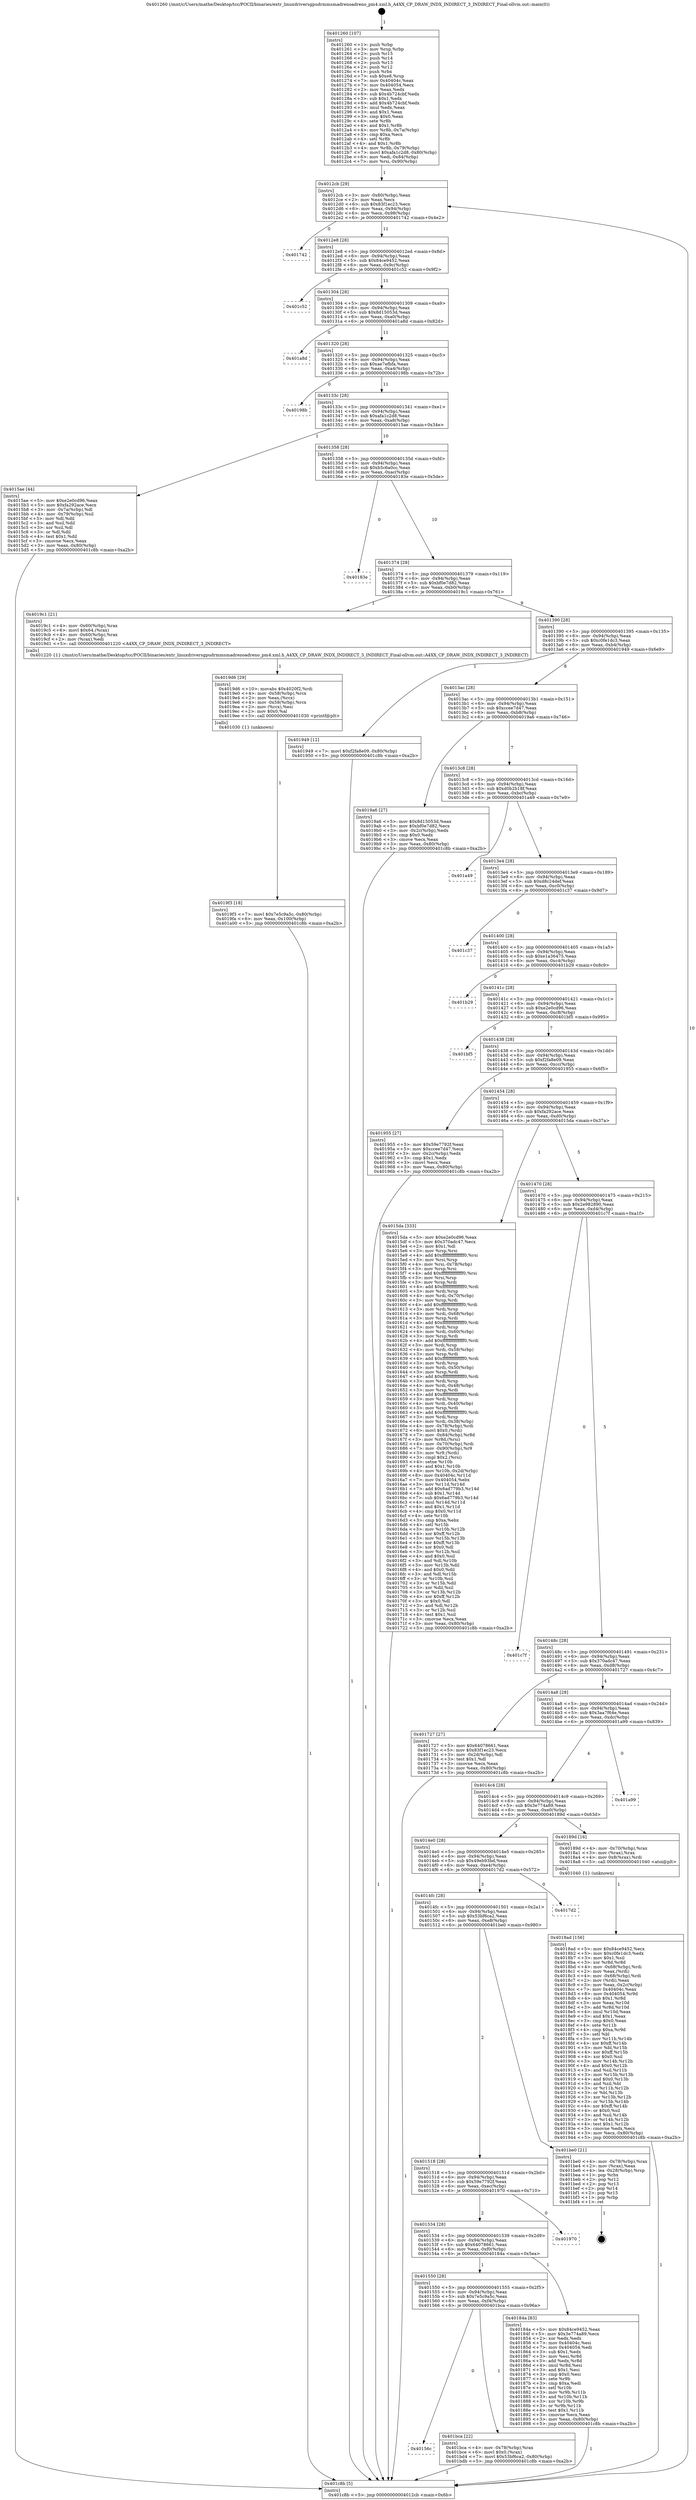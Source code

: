 digraph "0x401260" {
  label = "0x401260 (/mnt/c/Users/mathe/Desktop/tcc/POCII/binaries/extr_linuxdriversgpudrmmsmadrenoadreno_pm4.xml.h_A4XX_CP_DRAW_INDX_INDIRECT_3_INDIRECT_Final-ollvm.out::main(0))"
  labelloc = "t"
  node[shape=record]

  Entry [label="",width=0.3,height=0.3,shape=circle,fillcolor=black,style=filled]
  "0x4012cb" [label="{
     0x4012cb [29]\l
     | [instrs]\l
     &nbsp;&nbsp;0x4012cb \<+3\>: mov -0x80(%rbp),%eax\l
     &nbsp;&nbsp;0x4012ce \<+2\>: mov %eax,%ecx\l
     &nbsp;&nbsp;0x4012d0 \<+6\>: sub $0x83f1ec23,%ecx\l
     &nbsp;&nbsp;0x4012d6 \<+6\>: mov %eax,-0x94(%rbp)\l
     &nbsp;&nbsp;0x4012dc \<+6\>: mov %ecx,-0x98(%rbp)\l
     &nbsp;&nbsp;0x4012e2 \<+6\>: je 0000000000401742 \<main+0x4e2\>\l
  }"]
  "0x401742" [label="{
     0x401742\l
  }", style=dashed]
  "0x4012e8" [label="{
     0x4012e8 [28]\l
     | [instrs]\l
     &nbsp;&nbsp;0x4012e8 \<+5\>: jmp 00000000004012ed \<main+0x8d\>\l
     &nbsp;&nbsp;0x4012ed \<+6\>: mov -0x94(%rbp),%eax\l
     &nbsp;&nbsp;0x4012f3 \<+5\>: sub $0x84ce9452,%eax\l
     &nbsp;&nbsp;0x4012f8 \<+6\>: mov %eax,-0x9c(%rbp)\l
     &nbsp;&nbsp;0x4012fe \<+6\>: je 0000000000401c52 \<main+0x9f2\>\l
  }"]
  Exit [label="",width=0.3,height=0.3,shape=circle,fillcolor=black,style=filled,peripheries=2]
  "0x401c52" [label="{
     0x401c52\l
  }", style=dashed]
  "0x401304" [label="{
     0x401304 [28]\l
     | [instrs]\l
     &nbsp;&nbsp;0x401304 \<+5\>: jmp 0000000000401309 \<main+0xa9\>\l
     &nbsp;&nbsp;0x401309 \<+6\>: mov -0x94(%rbp),%eax\l
     &nbsp;&nbsp;0x40130f \<+5\>: sub $0x8d15053d,%eax\l
     &nbsp;&nbsp;0x401314 \<+6\>: mov %eax,-0xa0(%rbp)\l
     &nbsp;&nbsp;0x40131a \<+6\>: je 0000000000401a8d \<main+0x82d\>\l
  }"]
  "0x40156c" [label="{
     0x40156c\l
  }", style=dashed]
  "0x401a8d" [label="{
     0x401a8d\l
  }", style=dashed]
  "0x401320" [label="{
     0x401320 [28]\l
     | [instrs]\l
     &nbsp;&nbsp;0x401320 \<+5\>: jmp 0000000000401325 \<main+0xc5\>\l
     &nbsp;&nbsp;0x401325 \<+6\>: mov -0x94(%rbp),%eax\l
     &nbsp;&nbsp;0x40132b \<+5\>: sub $0xae7efbfa,%eax\l
     &nbsp;&nbsp;0x401330 \<+6\>: mov %eax,-0xa4(%rbp)\l
     &nbsp;&nbsp;0x401336 \<+6\>: je 000000000040198b \<main+0x72b\>\l
  }"]
  "0x401bca" [label="{
     0x401bca [22]\l
     | [instrs]\l
     &nbsp;&nbsp;0x401bca \<+4\>: mov -0x78(%rbp),%rax\l
     &nbsp;&nbsp;0x401bce \<+6\>: movl $0x0,(%rax)\l
     &nbsp;&nbsp;0x401bd4 \<+7\>: movl $0x53bf6ca2,-0x80(%rbp)\l
     &nbsp;&nbsp;0x401bdb \<+5\>: jmp 0000000000401c8b \<main+0xa2b\>\l
  }"]
  "0x40198b" [label="{
     0x40198b\l
  }", style=dashed]
  "0x40133c" [label="{
     0x40133c [28]\l
     | [instrs]\l
     &nbsp;&nbsp;0x40133c \<+5\>: jmp 0000000000401341 \<main+0xe1\>\l
     &nbsp;&nbsp;0x401341 \<+6\>: mov -0x94(%rbp),%eax\l
     &nbsp;&nbsp;0x401347 \<+5\>: sub $0xafa1c2d8,%eax\l
     &nbsp;&nbsp;0x40134c \<+6\>: mov %eax,-0xa8(%rbp)\l
     &nbsp;&nbsp;0x401352 \<+6\>: je 00000000004015ae \<main+0x34e\>\l
  }"]
  "0x4019f3" [label="{
     0x4019f3 [18]\l
     | [instrs]\l
     &nbsp;&nbsp;0x4019f3 \<+7\>: movl $0x7e5c9a5c,-0x80(%rbp)\l
     &nbsp;&nbsp;0x4019fa \<+6\>: mov %eax,-0x100(%rbp)\l
     &nbsp;&nbsp;0x401a00 \<+5\>: jmp 0000000000401c8b \<main+0xa2b\>\l
  }"]
  "0x4015ae" [label="{
     0x4015ae [44]\l
     | [instrs]\l
     &nbsp;&nbsp;0x4015ae \<+5\>: mov $0xe2e0cd96,%eax\l
     &nbsp;&nbsp;0x4015b3 \<+5\>: mov $0xfa292ace,%ecx\l
     &nbsp;&nbsp;0x4015b8 \<+3\>: mov -0x7a(%rbp),%dl\l
     &nbsp;&nbsp;0x4015bb \<+4\>: mov -0x79(%rbp),%sil\l
     &nbsp;&nbsp;0x4015bf \<+3\>: mov %dl,%dil\l
     &nbsp;&nbsp;0x4015c2 \<+3\>: and %sil,%dil\l
     &nbsp;&nbsp;0x4015c5 \<+3\>: xor %sil,%dl\l
     &nbsp;&nbsp;0x4015c8 \<+3\>: or %dl,%dil\l
     &nbsp;&nbsp;0x4015cb \<+4\>: test $0x1,%dil\l
     &nbsp;&nbsp;0x4015cf \<+3\>: cmovne %ecx,%eax\l
     &nbsp;&nbsp;0x4015d2 \<+3\>: mov %eax,-0x80(%rbp)\l
     &nbsp;&nbsp;0x4015d5 \<+5\>: jmp 0000000000401c8b \<main+0xa2b\>\l
  }"]
  "0x401358" [label="{
     0x401358 [28]\l
     | [instrs]\l
     &nbsp;&nbsp;0x401358 \<+5\>: jmp 000000000040135d \<main+0xfd\>\l
     &nbsp;&nbsp;0x40135d \<+6\>: mov -0x94(%rbp),%eax\l
     &nbsp;&nbsp;0x401363 \<+5\>: sub $0xb5c6a0cc,%eax\l
     &nbsp;&nbsp;0x401368 \<+6\>: mov %eax,-0xac(%rbp)\l
     &nbsp;&nbsp;0x40136e \<+6\>: je 000000000040183e \<main+0x5de\>\l
  }"]
  "0x401c8b" [label="{
     0x401c8b [5]\l
     | [instrs]\l
     &nbsp;&nbsp;0x401c8b \<+5\>: jmp 00000000004012cb \<main+0x6b\>\l
  }"]
  "0x401260" [label="{
     0x401260 [107]\l
     | [instrs]\l
     &nbsp;&nbsp;0x401260 \<+1\>: push %rbp\l
     &nbsp;&nbsp;0x401261 \<+3\>: mov %rsp,%rbp\l
     &nbsp;&nbsp;0x401264 \<+2\>: push %r15\l
     &nbsp;&nbsp;0x401266 \<+2\>: push %r14\l
     &nbsp;&nbsp;0x401268 \<+2\>: push %r13\l
     &nbsp;&nbsp;0x40126a \<+2\>: push %r12\l
     &nbsp;&nbsp;0x40126c \<+1\>: push %rbx\l
     &nbsp;&nbsp;0x40126d \<+7\>: sub $0xe8,%rsp\l
     &nbsp;&nbsp;0x401274 \<+7\>: mov 0x40404c,%eax\l
     &nbsp;&nbsp;0x40127b \<+7\>: mov 0x404054,%ecx\l
     &nbsp;&nbsp;0x401282 \<+2\>: mov %eax,%edx\l
     &nbsp;&nbsp;0x401284 \<+6\>: sub $0x4b724cbf,%edx\l
     &nbsp;&nbsp;0x40128a \<+3\>: sub $0x1,%edx\l
     &nbsp;&nbsp;0x40128d \<+6\>: add $0x4b724cbf,%edx\l
     &nbsp;&nbsp;0x401293 \<+3\>: imul %edx,%eax\l
     &nbsp;&nbsp;0x401296 \<+3\>: and $0x1,%eax\l
     &nbsp;&nbsp;0x401299 \<+3\>: cmp $0x0,%eax\l
     &nbsp;&nbsp;0x40129c \<+4\>: sete %r8b\l
     &nbsp;&nbsp;0x4012a0 \<+4\>: and $0x1,%r8b\l
     &nbsp;&nbsp;0x4012a4 \<+4\>: mov %r8b,-0x7a(%rbp)\l
     &nbsp;&nbsp;0x4012a8 \<+3\>: cmp $0xa,%ecx\l
     &nbsp;&nbsp;0x4012ab \<+4\>: setl %r8b\l
     &nbsp;&nbsp;0x4012af \<+4\>: and $0x1,%r8b\l
     &nbsp;&nbsp;0x4012b3 \<+4\>: mov %r8b,-0x79(%rbp)\l
     &nbsp;&nbsp;0x4012b7 \<+7\>: movl $0xafa1c2d8,-0x80(%rbp)\l
     &nbsp;&nbsp;0x4012be \<+6\>: mov %edi,-0x84(%rbp)\l
     &nbsp;&nbsp;0x4012c4 \<+7\>: mov %rsi,-0x90(%rbp)\l
  }"]
  "0x4019d6" [label="{
     0x4019d6 [29]\l
     | [instrs]\l
     &nbsp;&nbsp;0x4019d6 \<+10\>: movabs $0x4020f2,%rdi\l
     &nbsp;&nbsp;0x4019e0 \<+4\>: mov -0x58(%rbp),%rcx\l
     &nbsp;&nbsp;0x4019e4 \<+2\>: mov %eax,(%rcx)\l
     &nbsp;&nbsp;0x4019e6 \<+4\>: mov -0x58(%rbp),%rcx\l
     &nbsp;&nbsp;0x4019ea \<+2\>: mov (%rcx),%esi\l
     &nbsp;&nbsp;0x4019ec \<+2\>: mov $0x0,%al\l
     &nbsp;&nbsp;0x4019ee \<+5\>: call 0000000000401030 \<printf@plt\>\l
     | [calls]\l
     &nbsp;&nbsp;0x401030 \{1\} (unknown)\l
  }"]
  "0x40183e" [label="{
     0x40183e\l
  }", style=dashed]
  "0x401374" [label="{
     0x401374 [28]\l
     | [instrs]\l
     &nbsp;&nbsp;0x401374 \<+5\>: jmp 0000000000401379 \<main+0x119\>\l
     &nbsp;&nbsp;0x401379 \<+6\>: mov -0x94(%rbp),%eax\l
     &nbsp;&nbsp;0x40137f \<+5\>: sub $0xbf0e7d82,%eax\l
     &nbsp;&nbsp;0x401384 \<+6\>: mov %eax,-0xb0(%rbp)\l
     &nbsp;&nbsp;0x40138a \<+6\>: je 00000000004019c1 \<main+0x761\>\l
  }"]
  "0x4018ad" [label="{
     0x4018ad [156]\l
     | [instrs]\l
     &nbsp;&nbsp;0x4018ad \<+5\>: mov $0x84ce9452,%ecx\l
     &nbsp;&nbsp;0x4018b2 \<+5\>: mov $0xc0fe1dc3,%edx\l
     &nbsp;&nbsp;0x4018b7 \<+3\>: mov $0x1,%sil\l
     &nbsp;&nbsp;0x4018ba \<+3\>: xor %r8d,%r8d\l
     &nbsp;&nbsp;0x4018bd \<+4\>: mov -0x68(%rbp),%rdi\l
     &nbsp;&nbsp;0x4018c1 \<+2\>: mov %eax,(%rdi)\l
     &nbsp;&nbsp;0x4018c3 \<+4\>: mov -0x68(%rbp),%rdi\l
     &nbsp;&nbsp;0x4018c7 \<+2\>: mov (%rdi),%eax\l
     &nbsp;&nbsp;0x4018c9 \<+3\>: mov %eax,-0x2c(%rbp)\l
     &nbsp;&nbsp;0x4018cc \<+7\>: mov 0x40404c,%eax\l
     &nbsp;&nbsp;0x4018d3 \<+8\>: mov 0x404054,%r9d\l
     &nbsp;&nbsp;0x4018db \<+4\>: sub $0x1,%r8d\l
     &nbsp;&nbsp;0x4018df \<+3\>: mov %eax,%r10d\l
     &nbsp;&nbsp;0x4018e2 \<+3\>: add %r8d,%r10d\l
     &nbsp;&nbsp;0x4018e5 \<+4\>: imul %r10d,%eax\l
     &nbsp;&nbsp;0x4018e9 \<+3\>: and $0x1,%eax\l
     &nbsp;&nbsp;0x4018ec \<+3\>: cmp $0x0,%eax\l
     &nbsp;&nbsp;0x4018ef \<+4\>: sete %r11b\l
     &nbsp;&nbsp;0x4018f3 \<+4\>: cmp $0xa,%r9d\l
     &nbsp;&nbsp;0x4018f7 \<+3\>: setl %bl\l
     &nbsp;&nbsp;0x4018fa \<+3\>: mov %r11b,%r14b\l
     &nbsp;&nbsp;0x4018fd \<+4\>: xor $0xff,%r14b\l
     &nbsp;&nbsp;0x401901 \<+3\>: mov %bl,%r15b\l
     &nbsp;&nbsp;0x401904 \<+4\>: xor $0xff,%r15b\l
     &nbsp;&nbsp;0x401908 \<+4\>: xor $0x0,%sil\l
     &nbsp;&nbsp;0x40190c \<+3\>: mov %r14b,%r12b\l
     &nbsp;&nbsp;0x40190f \<+4\>: and $0x0,%r12b\l
     &nbsp;&nbsp;0x401913 \<+3\>: and %sil,%r11b\l
     &nbsp;&nbsp;0x401916 \<+3\>: mov %r15b,%r13b\l
     &nbsp;&nbsp;0x401919 \<+4\>: and $0x0,%r13b\l
     &nbsp;&nbsp;0x40191d \<+3\>: and %sil,%bl\l
     &nbsp;&nbsp;0x401920 \<+3\>: or %r11b,%r12b\l
     &nbsp;&nbsp;0x401923 \<+3\>: or %bl,%r13b\l
     &nbsp;&nbsp;0x401926 \<+3\>: xor %r13b,%r12b\l
     &nbsp;&nbsp;0x401929 \<+3\>: or %r15b,%r14b\l
     &nbsp;&nbsp;0x40192c \<+4\>: xor $0xff,%r14b\l
     &nbsp;&nbsp;0x401930 \<+4\>: or $0x0,%sil\l
     &nbsp;&nbsp;0x401934 \<+3\>: and %sil,%r14b\l
     &nbsp;&nbsp;0x401937 \<+3\>: or %r14b,%r12b\l
     &nbsp;&nbsp;0x40193a \<+4\>: test $0x1,%r12b\l
     &nbsp;&nbsp;0x40193e \<+3\>: cmovne %edx,%ecx\l
     &nbsp;&nbsp;0x401941 \<+3\>: mov %ecx,-0x80(%rbp)\l
     &nbsp;&nbsp;0x401944 \<+5\>: jmp 0000000000401c8b \<main+0xa2b\>\l
  }"]
  "0x4019c1" [label="{
     0x4019c1 [21]\l
     | [instrs]\l
     &nbsp;&nbsp;0x4019c1 \<+4\>: mov -0x60(%rbp),%rax\l
     &nbsp;&nbsp;0x4019c5 \<+6\>: movl $0x64,(%rax)\l
     &nbsp;&nbsp;0x4019cb \<+4\>: mov -0x60(%rbp),%rax\l
     &nbsp;&nbsp;0x4019cf \<+2\>: mov (%rax),%edi\l
     &nbsp;&nbsp;0x4019d1 \<+5\>: call 0000000000401220 \<A4XX_CP_DRAW_INDX_INDIRECT_3_INDIRECT\>\l
     | [calls]\l
     &nbsp;&nbsp;0x401220 \{1\} (/mnt/c/Users/mathe/Desktop/tcc/POCII/binaries/extr_linuxdriversgpudrmmsmadrenoadreno_pm4.xml.h_A4XX_CP_DRAW_INDX_INDIRECT_3_INDIRECT_Final-ollvm.out::A4XX_CP_DRAW_INDX_INDIRECT_3_INDIRECT)\l
  }"]
  "0x401390" [label="{
     0x401390 [28]\l
     | [instrs]\l
     &nbsp;&nbsp;0x401390 \<+5\>: jmp 0000000000401395 \<main+0x135\>\l
     &nbsp;&nbsp;0x401395 \<+6\>: mov -0x94(%rbp),%eax\l
     &nbsp;&nbsp;0x40139b \<+5\>: sub $0xc0fe1dc3,%eax\l
     &nbsp;&nbsp;0x4013a0 \<+6\>: mov %eax,-0xb4(%rbp)\l
     &nbsp;&nbsp;0x4013a6 \<+6\>: je 0000000000401949 \<main+0x6e9\>\l
  }"]
  "0x401550" [label="{
     0x401550 [28]\l
     | [instrs]\l
     &nbsp;&nbsp;0x401550 \<+5\>: jmp 0000000000401555 \<main+0x2f5\>\l
     &nbsp;&nbsp;0x401555 \<+6\>: mov -0x94(%rbp),%eax\l
     &nbsp;&nbsp;0x40155b \<+5\>: sub $0x7e5c9a5c,%eax\l
     &nbsp;&nbsp;0x401560 \<+6\>: mov %eax,-0xf4(%rbp)\l
     &nbsp;&nbsp;0x401566 \<+6\>: je 0000000000401bca \<main+0x96a\>\l
  }"]
  "0x401949" [label="{
     0x401949 [12]\l
     | [instrs]\l
     &nbsp;&nbsp;0x401949 \<+7\>: movl $0xf2fa8e09,-0x80(%rbp)\l
     &nbsp;&nbsp;0x401950 \<+5\>: jmp 0000000000401c8b \<main+0xa2b\>\l
  }"]
  "0x4013ac" [label="{
     0x4013ac [28]\l
     | [instrs]\l
     &nbsp;&nbsp;0x4013ac \<+5\>: jmp 00000000004013b1 \<main+0x151\>\l
     &nbsp;&nbsp;0x4013b1 \<+6\>: mov -0x94(%rbp),%eax\l
     &nbsp;&nbsp;0x4013b7 \<+5\>: sub $0xccee7d47,%eax\l
     &nbsp;&nbsp;0x4013bc \<+6\>: mov %eax,-0xb8(%rbp)\l
     &nbsp;&nbsp;0x4013c2 \<+6\>: je 00000000004019a6 \<main+0x746\>\l
  }"]
  "0x40184a" [label="{
     0x40184a [83]\l
     | [instrs]\l
     &nbsp;&nbsp;0x40184a \<+5\>: mov $0x84ce9452,%eax\l
     &nbsp;&nbsp;0x40184f \<+5\>: mov $0x3e774a89,%ecx\l
     &nbsp;&nbsp;0x401854 \<+2\>: xor %edx,%edx\l
     &nbsp;&nbsp;0x401856 \<+7\>: mov 0x40404c,%esi\l
     &nbsp;&nbsp;0x40185d \<+7\>: mov 0x404054,%edi\l
     &nbsp;&nbsp;0x401864 \<+3\>: sub $0x1,%edx\l
     &nbsp;&nbsp;0x401867 \<+3\>: mov %esi,%r8d\l
     &nbsp;&nbsp;0x40186a \<+3\>: add %edx,%r8d\l
     &nbsp;&nbsp;0x40186d \<+4\>: imul %r8d,%esi\l
     &nbsp;&nbsp;0x401871 \<+3\>: and $0x1,%esi\l
     &nbsp;&nbsp;0x401874 \<+3\>: cmp $0x0,%esi\l
     &nbsp;&nbsp;0x401877 \<+4\>: sete %r9b\l
     &nbsp;&nbsp;0x40187b \<+3\>: cmp $0xa,%edi\l
     &nbsp;&nbsp;0x40187e \<+4\>: setl %r10b\l
     &nbsp;&nbsp;0x401882 \<+3\>: mov %r9b,%r11b\l
     &nbsp;&nbsp;0x401885 \<+3\>: and %r10b,%r11b\l
     &nbsp;&nbsp;0x401888 \<+3\>: xor %r10b,%r9b\l
     &nbsp;&nbsp;0x40188b \<+3\>: or %r9b,%r11b\l
     &nbsp;&nbsp;0x40188e \<+4\>: test $0x1,%r11b\l
     &nbsp;&nbsp;0x401892 \<+3\>: cmovne %ecx,%eax\l
     &nbsp;&nbsp;0x401895 \<+3\>: mov %eax,-0x80(%rbp)\l
     &nbsp;&nbsp;0x401898 \<+5\>: jmp 0000000000401c8b \<main+0xa2b\>\l
  }"]
  "0x4019a6" [label="{
     0x4019a6 [27]\l
     | [instrs]\l
     &nbsp;&nbsp;0x4019a6 \<+5\>: mov $0x8d15053d,%eax\l
     &nbsp;&nbsp;0x4019ab \<+5\>: mov $0xbf0e7d82,%ecx\l
     &nbsp;&nbsp;0x4019b0 \<+3\>: mov -0x2c(%rbp),%edx\l
     &nbsp;&nbsp;0x4019b3 \<+3\>: cmp $0x0,%edx\l
     &nbsp;&nbsp;0x4019b6 \<+3\>: cmove %ecx,%eax\l
     &nbsp;&nbsp;0x4019b9 \<+3\>: mov %eax,-0x80(%rbp)\l
     &nbsp;&nbsp;0x4019bc \<+5\>: jmp 0000000000401c8b \<main+0xa2b\>\l
  }"]
  "0x4013c8" [label="{
     0x4013c8 [28]\l
     | [instrs]\l
     &nbsp;&nbsp;0x4013c8 \<+5\>: jmp 00000000004013cd \<main+0x16d\>\l
     &nbsp;&nbsp;0x4013cd \<+6\>: mov -0x94(%rbp),%eax\l
     &nbsp;&nbsp;0x4013d3 \<+5\>: sub $0xd0b2b18f,%eax\l
     &nbsp;&nbsp;0x4013d8 \<+6\>: mov %eax,-0xbc(%rbp)\l
     &nbsp;&nbsp;0x4013de \<+6\>: je 0000000000401a49 \<main+0x7e9\>\l
  }"]
  "0x401534" [label="{
     0x401534 [28]\l
     | [instrs]\l
     &nbsp;&nbsp;0x401534 \<+5\>: jmp 0000000000401539 \<main+0x2d9\>\l
     &nbsp;&nbsp;0x401539 \<+6\>: mov -0x94(%rbp),%eax\l
     &nbsp;&nbsp;0x40153f \<+5\>: sub $0x64078661,%eax\l
     &nbsp;&nbsp;0x401544 \<+6\>: mov %eax,-0xf0(%rbp)\l
     &nbsp;&nbsp;0x40154a \<+6\>: je 000000000040184a \<main+0x5ea\>\l
  }"]
  "0x401a49" [label="{
     0x401a49\l
  }", style=dashed]
  "0x4013e4" [label="{
     0x4013e4 [28]\l
     | [instrs]\l
     &nbsp;&nbsp;0x4013e4 \<+5\>: jmp 00000000004013e9 \<main+0x189\>\l
     &nbsp;&nbsp;0x4013e9 \<+6\>: mov -0x94(%rbp),%eax\l
     &nbsp;&nbsp;0x4013ef \<+5\>: sub $0xd8c24def,%eax\l
     &nbsp;&nbsp;0x4013f4 \<+6\>: mov %eax,-0xc0(%rbp)\l
     &nbsp;&nbsp;0x4013fa \<+6\>: je 0000000000401c37 \<main+0x9d7\>\l
  }"]
  "0x401970" [label="{
     0x401970\l
  }", style=dashed]
  "0x401c37" [label="{
     0x401c37\l
  }", style=dashed]
  "0x401400" [label="{
     0x401400 [28]\l
     | [instrs]\l
     &nbsp;&nbsp;0x401400 \<+5\>: jmp 0000000000401405 \<main+0x1a5\>\l
     &nbsp;&nbsp;0x401405 \<+6\>: mov -0x94(%rbp),%eax\l
     &nbsp;&nbsp;0x40140b \<+5\>: sub $0xe1a36475,%eax\l
     &nbsp;&nbsp;0x401410 \<+6\>: mov %eax,-0xc4(%rbp)\l
     &nbsp;&nbsp;0x401416 \<+6\>: je 0000000000401b29 \<main+0x8c9\>\l
  }"]
  "0x401518" [label="{
     0x401518 [28]\l
     | [instrs]\l
     &nbsp;&nbsp;0x401518 \<+5\>: jmp 000000000040151d \<main+0x2bd\>\l
     &nbsp;&nbsp;0x40151d \<+6\>: mov -0x94(%rbp),%eax\l
     &nbsp;&nbsp;0x401523 \<+5\>: sub $0x59e7792f,%eax\l
     &nbsp;&nbsp;0x401528 \<+6\>: mov %eax,-0xec(%rbp)\l
     &nbsp;&nbsp;0x40152e \<+6\>: je 0000000000401970 \<main+0x710\>\l
  }"]
  "0x401b29" [label="{
     0x401b29\l
  }", style=dashed]
  "0x40141c" [label="{
     0x40141c [28]\l
     | [instrs]\l
     &nbsp;&nbsp;0x40141c \<+5\>: jmp 0000000000401421 \<main+0x1c1\>\l
     &nbsp;&nbsp;0x401421 \<+6\>: mov -0x94(%rbp),%eax\l
     &nbsp;&nbsp;0x401427 \<+5\>: sub $0xe2e0cd96,%eax\l
     &nbsp;&nbsp;0x40142c \<+6\>: mov %eax,-0xc8(%rbp)\l
     &nbsp;&nbsp;0x401432 \<+6\>: je 0000000000401bf5 \<main+0x995\>\l
  }"]
  "0x401be0" [label="{
     0x401be0 [21]\l
     | [instrs]\l
     &nbsp;&nbsp;0x401be0 \<+4\>: mov -0x78(%rbp),%rax\l
     &nbsp;&nbsp;0x401be4 \<+2\>: mov (%rax),%eax\l
     &nbsp;&nbsp;0x401be6 \<+4\>: lea -0x28(%rbp),%rsp\l
     &nbsp;&nbsp;0x401bea \<+1\>: pop %rbx\l
     &nbsp;&nbsp;0x401beb \<+2\>: pop %r12\l
     &nbsp;&nbsp;0x401bed \<+2\>: pop %r13\l
     &nbsp;&nbsp;0x401bef \<+2\>: pop %r14\l
     &nbsp;&nbsp;0x401bf1 \<+2\>: pop %r15\l
     &nbsp;&nbsp;0x401bf3 \<+1\>: pop %rbp\l
     &nbsp;&nbsp;0x401bf4 \<+1\>: ret\l
  }"]
  "0x401bf5" [label="{
     0x401bf5\l
  }", style=dashed]
  "0x401438" [label="{
     0x401438 [28]\l
     | [instrs]\l
     &nbsp;&nbsp;0x401438 \<+5\>: jmp 000000000040143d \<main+0x1dd\>\l
     &nbsp;&nbsp;0x40143d \<+6\>: mov -0x94(%rbp),%eax\l
     &nbsp;&nbsp;0x401443 \<+5\>: sub $0xf2fa8e09,%eax\l
     &nbsp;&nbsp;0x401448 \<+6\>: mov %eax,-0xcc(%rbp)\l
     &nbsp;&nbsp;0x40144e \<+6\>: je 0000000000401955 \<main+0x6f5\>\l
  }"]
  "0x4014fc" [label="{
     0x4014fc [28]\l
     | [instrs]\l
     &nbsp;&nbsp;0x4014fc \<+5\>: jmp 0000000000401501 \<main+0x2a1\>\l
     &nbsp;&nbsp;0x401501 \<+6\>: mov -0x94(%rbp),%eax\l
     &nbsp;&nbsp;0x401507 \<+5\>: sub $0x53bf6ca2,%eax\l
     &nbsp;&nbsp;0x40150c \<+6\>: mov %eax,-0xe8(%rbp)\l
     &nbsp;&nbsp;0x401512 \<+6\>: je 0000000000401be0 \<main+0x980\>\l
  }"]
  "0x401955" [label="{
     0x401955 [27]\l
     | [instrs]\l
     &nbsp;&nbsp;0x401955 \<+5\>: mov $0x59e7792f,%eax\l
     &nbsp;&nbsp;0x40195a \<+5\>: mov $0xccee7d47,%ecx\l
     &nbsp;&nbsp;0x40195f \<+3\>: mov -0x2c(%rbp),%edx\l
     &nbsp;&nbsp;0x401962 \<+3\>: cmp $0x1,%edx\l
     &nbsp;&nbsp;0x401965 \<+3\>: cmovl %ecx,%eax\l
     &nbsp;&nbsp;0x401968 \<+3\>: mov %eax,-0x80(%rbp)\l
     &nbsp;&nbsp;0x40196b \<+5\>: jmp 0000000000401c8b \<main+0xa2b\>\l
  }"]
  "0x401454" [label="{
     0x401454 [28]\l
     | [instrs]\l
     &nbsp;&nbsp;0x401454 \<+5\>: jmp 0000000000401459 \<main+0x1f9\>\l
     &nbsp;&nbsp;0x401459 \<+6\>: mov -0x94(%rbp),%eax\l
     &nbsp;&nbsp;0x40145f \<+5\>: sub $0xfa292ace,%eax\l
     &nbsp;&nbsp;0x401464 \<+6\>: mov %eax,-0xd0(%rbp)\l
     &nbsp;&nbsp;0x40146a \<+6\>: je 00000000004015da \<main+0x37a\>\l
  }"]
  "0x4017d2" [label="{
     0x4017d2\l
  }", style=dashed]
  "0x4015da" [label="{
     0x4015da [333]\l
     | [instrs]\l
     &nbsp;&nbsp;0x4015da \<+5\>: mov $0xe2e0cd96,%eax\l
     &nbsp;&nbsp;0x4015df \<+5\>: mov $0x370adc47,%ecx\l
     &nbsp;&nbsp;0x4015e4 \<+2\>: mov $0x1,%dl\l
     &nbsp;&nbsp;0x4015e6 \<+3\>: mov %rsp,%rsi\l
     &nbsp;&nbsp;0x4015e9 \<+4\>: add $0xfffffffffffffff0,%rsi\l
     &nbsp;&nbsp;0x4015ed \<+3\>: mov %rsi,%rsp\l
     &nbsp;&nbsp;0x4015f0 \<+4\>: mov %rsi,-0x78(%rbp)\l
     &nbsp;&nbsp;0x4015f4 \<+3\>: mov %rsp,%rsi\l
     &nbsp;&nbsp;0x4015f7 \<+4\>: add $0xfffffffffffffff0,%rsi\l
     &nbsp;&nbsp;0x4015fb \<+3\>: mov %rsi,%rsp\l
     &nbsp;&nbsp;0x4015fe \<+3\>: mov %rsp,%rdi\l
     &nbsp;&nbsp;0x401601 \<+4\>: add $0xfffffffffffffff0,%rdi\l
     &nbsp;&nbsp;0x401605 \<+3\>: mov %rdi,%rsp\l
     &nbsp;&nbsp;0x401608 \<+4\>: mov %rdi,-0x70(%rbp)\l
     &nbsp;&nbsp;0x40160c \<+3\>: mov %rsp,%rdi\l
     &nbsp;&nbsp;0x40160f \<+4\>: add $0xfffffffffffffff0,%rdi\l
     &nbsp;&nbsp;0x401613 \<+3\>: mov %rdi,%rsp\l
     &nbsp;&nbsp;0x401616 \<+4\>: mov %rdi,-0x68(%rbp)\l
     &nbsp;&nbsp;0x40161a \<+3\>: mov %rsp,%rdi\l
     &nbsp;&nbsp;0x40161d \<+4\>: add $0xfffffffffffffff0,%rdi\l
     &nbsp;&nbsp;0x401621 \<+3\>: mov %rdi,%rsp\l
     &nbsp;&nbsp;0x401624 \<+4\>: mov %rdi,-0x60(%rbp)\l
     &nbsp;&nbsp;0x401628 \<+3\>: mov %rsp,%rdi\l
     &nbsp;&nbsp;0x40162b \<+4\>: add $0xfffffffffffffff0,%rdi\l
     &nbsp;&nbsp;0x40162f \<+3\>: mov %rdi,%rsp\l
     &nbsp;&nbsp;0x401632 \<+4\>: mov %rdi,-0x58(%rbp)\l
     &nbsp;&nbsp;0x401636 \<+3\>: mov %rsp,%rdi\l
     &nbsp;&nbsp;0x401639 \<+4\>: add $0xfffffffffffffff0,%rdi\l
     &nbsp;&nbsp;0x40163d \<+3\>: mov %rdi,%rsp\l
     &nbsp;&nbsp;0x401640 \<+4\>: mov %rdi,-0x50(%rbp)\l
     &nbsp;&nbsp;0x401644 \<+3\>: mov %rsp,%rdi\l
     &nbsp;&nbsp;0x401647 \<+4\>: add $0xfffffffffffffff0,%rdi\l
     &nbsp;&nbsp;0x40164b \<+3\>: mov %rdi,%rsp\l
     &nbsp;&nbsp;0x40164e \<+4\>: mov %rdi,-0x48(%rbp)\l
     &nbsp;&nbsp;0x401652 \<+3\>: mov %rsp,%rdi\l
     &nbsp;&nbsp;0x401655 \<+4\>: add $0xfffffffffffffff0,%rdi\l
     &nbsp;&nbsp;0x401659 \<+3\>: mov %rdi,%rsp\l
     &nbsp;&nbsp;0x40165c \<+4\>: mov %rdi,-0x40(%rbp)\l
     &nbsp;&nbsp;0x401660 \<+3\>: mov %rsp,%rdi\l
     &nbsp;&nbsp;0x401663 \<+4\>: add $0xfffffffffffffff0,%rdi\l
     &nbsp;&nbsp;0x401667 \<+3\>: mov %rdi,%rsp\l
     &nbsp;&nbsp;0x40166a \<+4\>: mov %rdi,-0x38(%rbp)\l
     &nbsp;&nbsp;0x40166e \<+4\>: mov -0x78(%rbp),%rdi\l
     &nbsp;&nbsp;0x401672 \<+6\>: movl $0x0,(%rdi)\l
     &nbsp;&nbsp;0x401678 \<+7\>: mov -0x84(%rbp),%r8d\l
     &nbsp;&nbsp;0x40167f \<+3\>: mov %r8d,(%rsi)\l
     &nbsp;&nbsp;0x401682 \<+4\>: mov -0x70(%rbp),%rdi\l
     &nbsp;&nbsp;0x401686 \<+7\>: mov -0x90(%rbp),%r9\l
     &nbsp;&nbsp;0x40168d \<+3\>: mov %r9,(%rdi)\l
     &nbsp;&nbsp;0x401690 \<+3\>: cmpl $0x2,(%rsi)\l
     &nbsp;&nbsp;0x401693 \<+4\>: setne %r10b\l
     &nbsp;&nbsp;0x401697 \<+4\>: and $0x1,%r10b\l
     &nbsp;&nbsp;0x40169b \<+4\>: mov %r10b,-0x2d(%rbp)\l
     &nbsp;&nbsp;0x40169f \<+8\>: mov 0x40404c,%r11d\l
     &nbsp;&nbsp;0x4016a7 \<+7\>: mov 0x404054,%ebx\l
     &nbsp;&nbsp;0x4016ae \<+3\>: mov %r11d,%r14d\l
     &nbsp;&nbsp;0x4016b1 \<+7\>: add $0x6ad779b3,%r14d\l
     &nbsp;&nbsp;0x4016b8 \<+4\>: sub $0x1,%r14d\l
     &nbsp;&nbsp;0x4016bc \<+7\>: sub $0x6ad779b3,%r14d\l
     &nbsp;&nbsp;0x4016c3 \<+4\>: imul %r14d,%r11d\l
     &nbsp;&nbsp;0x4016c7 \<+4\>: and $0x1,%r11d\l
     &nbsp;&nbsp;0x4016cb \<+4\>: cmp $0x0,%r11d\l
     &nbsp;&nbsp;0x4016cf \<+4\>: sete %r10b\l
     &nbsp;&nbsp;0x4016d3 \<+3\>: cmp $0xa,%ebx\l
     &nbsp;&nbsp;0x4016d6 \<+4\>: setl %r15b\l
     &nbsp;&nbsp;0x4016da \<+3\>: mov %r10b,%r12b\l
     &nbsp;&nbsp;0x4016dd \<+4\>: xor $0xff,%r12b\l
     &nbsp;&nbsp;0x4016e1 \<+3\>: mov %r15b,%r13b\l
     &nbsp;&nbsp;0x4016e4 \<+4\>: xor $0xff,%r13b\l
     &nbsp;&nbsp;0x4016e8 \<+3\>: xor $0x0,%dl\l
     &nbsp;&nbsp;0x4016eb \<+3\>: mov %r12b,%sil\l
     &nbsp;&nbsp;0x4016ee \<+4\>: and $0x0,%sil\l
     &nbsp;&nbsp;0x4016f2 \<+3\>: and %dl,%r10b\l
     &nbsp;&nbsp;0x4016f5 \<+3\>: mov %r13b,%dil\l
     &nbsp;&nbsp;0x4016f8 \<+4\>: and $0x0,%dil\l
     &nbsp;&nbsp;0x4016fc \<+3\>: and %dl,%r15b\l
     &nbsp;&nbsp;0x4016ff \<+3\>: or %r10b,%sil\l
     &nbsp;&nbsp;0x401702 \<+3\>: or %r15b,%dil\l
     &nbsp;&nbsp;0x401705 \<+3\>: xor %dil,%sil\l
     &nbsp;&nbsp;0x401708 \<+3\>: or %r13b,%r12b\l
     &nbsp;&nbsp;0x40170b \<+4\>: xor $0xff,%r12b\l
     &nbsp;&nbsp;0x40170f \<+3\>: or $0x0,%dl\l
     &nbsp;&nbsp;0x401712 \<+3\>: and %dl,%r12b\l
     &nbsp;&nbsp;0x401715 \<+3\>: or %r12b,%sil\l
     &nbsp;&nbsp;0x401718 \<+4\>: test $0x1,%sil\l
     &nbsp;&nbsp;0x40171c \<+3\>: cmovne %ecx,%eax\l
     &nbsp;&nbsp;0x40171f \<+3\>: mov %eax,-0x80(%rbp)\l
     &nbsp;&nbsp;0x401722 \<+5\>: jmp 0000000000401c8b \<main+0xa2b\>\l
  }"]
  "0x401470" [label="{
     0x401470 [28]\l
     | [instrs]\l
     &nbsp;&nbsp;0x401470 \<+5\>: jmp 0000000000401475 \<main+0x215\>\l
     &nbsp;&nbsp;0x401475 \<+6\>: mov -0x94(%rbp),%eax\l
     &nbsp;&nbsp;0x40147b \<+5\>: sub $0x2e982890,%eax\l
     &nbsp;&nbsp;0x401480 \<+6\>: mov %eax,-0xd4(%rbp)\l
     &nbsp;&nbsp;0x401486 \<+6\>: je 0000000000401c7f \<main+0xa1f\>\l
  }"]
  "0x4014e0" [label="{
     0x4014e0 [28]\l
     | [instrs]\l
     &nbsp;&nbsp;0x4014e0 \<+5\>: jmp 00000000004014e5 \<main+0x285\>\l
     &nbsp;&nbsp;0x4014e5 \<+6\>: mov -0x94(%rbp),%eax\l
     &nbsp;&nbsp;0x4014eb \<+5\>: sub $0x49eb93bd,%eax\l
     &nbsp;&nbsp;0x4014f0 \<+6\>: mov %eax,-0xe4(%rbp)\l
     &nbsp;&nbsp;0x4014f6 \<+6\>: je 00000000004017d2 \<main+0x572\>\l
  }"]
  "0x40189d" [label="{
     0x40189d [16]\l
     | [instrs]\l
     &nbsp;&nbsp;0x40189d \<+4\>: mov -0x70(%rbp),%rax\l
     &nbsp;&nbsp;0x4018a1 \<+3\>: mov (%rax),%rax\l
     &nbsp;&nbsp;0x4018a4 \<+4\>: mov 0x8(%rax),%rdi\l
     &nbsp;&nbsp;0x4018a8 \<+5\>: call 0000000000401040 \<atoi@plt\>\l
     | [calls]\l
     &nbsp;&nbsp;0x401040 \{1\} (unknown)\l
  }"]
  "0x401c7f" [label="{
     0x401c7f\l
  }", style=dashed]
  "0x40148c" [label="{
     0x40148c [28]\l
     | [instrs]\l
     &nbsp;&nbsp;0x40148c \<+5\>: jmp 0000000000401491 \<main+0x231\>\l
     &nbsp;&nbsp;0x401491 \<+6\>: mov -0x94(%rbp),%eax\l
     &nbsp;&nbsp;0x401497 \<+5\>: sub $0x370adc47,%eax\l
     &nbsp;&nbsp;0x40149c \<+6\>: mov %eax,-0xd8(%rbp)\l
     &nbsp;&nbsp;0x4014a2 \<+6\>: je 0000000000401727 \<main+0x4c7\>\l
  }"]
  "0x4014c4" [label="{
     0x4014c4 [28]\l
     | [instrs]\l
     &nbsp;&nbsp;0x4014c4 \<+5\>: jmp 00000000004014c9 \<main+0x269\>\l
     &nbsp;&nbsp;0x4014c9 \<+6\>: mov -0x94(%rbp),%eax\l
     &nbsp;&nbsp;0x4014cf \<+5\>: sub $0x3e774a89,%eax\l
     &nbsp;&nbsp;0x4014d4 \<+6\>: mov %eax,-0xe0(%rbp)\l
     &nbsp;&nbsp;0x4014da \<+6\>: je 000000000040189d \<main+0x63d\>\l
  }"]
  "0x401727" [label="{
     0x401727 [27]\l
     | [instrs]\l
     &nbsp;&nbsp;0x401727 \<+5\>: mov $0x64078661,%eax\l
     &nbsp;&nbsp;0x40172c \<+5\>: mov $0x83f1ec23,%ecx\l
     &nbsp;&nbsp;0x401731 \<+3\>: mov -0x2d(%rbp),%dl\l
     &nbsp;&nbsp;0x401734 \<+3\>: test $0x1,%dl\l
     &nbsp;&nbsp;0x401737 \<+3\>: cmovne %ecx,%eax\l
     &nbsp;&nbsp;0x40173a \<+3\>: mov %eax,-0x80(%rbp)\l
     &nbsp;&nbsp;0x40173d \<+5\>: jmp 0000000000401c8b \<main+0xa2b\>\l
  }"]
  "0x4014a8" [label="{
     0x4014a8 [28]\l
     | [instrs]\l
     &nbsp;&nbsp;0x4014a8 \<+5\>: jmp 00000000004014ad \<main+0x24d\>\l
     &nbsp;&nbsp;0x4014ad \<+6\>: mov -0x94(%rbp),%eax\l
     &nbsp;&nbsp;0x4014b3 \<+5\>: sub $0x3aa7f64e,%eax\l
     &nbsp;&nbsp;0x4014b8 \<+6\>: mov %eax,-0xdc(%rbp)\l
     &nbsp;&nbsp;0x4014be \<+6\>: je 0000000000401a99 \<main+0x839\>\l
  }"]
  "0x401a99" [label="{
     0x401a99\l
  }", style=dashed]
  Entry -> "0x401260" [label=" 1"]
  "0x4012cb" -> "0x401742" [label=" 0"]
  "0x4012cb" -> "0x4012e8" [label=" 11"]
  "0x401be0" -> Exit [label=" 1"]
  "0x4012e8" -> "0x401c52" [label=" 0"]
  "0x4012e8" -> "0x401304" [label=" 11"]
  "0x401bca" -> "0x401c8b" [label=" 1"]
  "0x401304" -> "0x401a8d" [label=" 0"]
  "0x401304" -> "0x401320" [label=" 11"]
  "0x401550" -> "0x40156c" [label=" 0"]
  "0x401320" -> "0x40198b" [label=" 0"]
  "0x401320" -> "0x40133c" [label=" 11"]
  "0x401550" -> "0x401bca" [label=" 1"]
  "0x40133c" -> "0x4015ae" [label=" 1"]
  "0x40133c" -> "0x401358" [label=" 10"]
  "0x4015ae" -> "0x401c8b" [label=" 1"]
  "0x401260" -> "0x4012cb" [label=" 1"]
  "0x401c8b" -> "0x4012cb" [label=" 10"]
  "0x4019f3" -> "0x401c8b" [label=" 1"]
  "0x401358" -> "0x40183e" [label=" 0"]
  "0x401358" -> "0x401374" [label=" 10"]
  "0x4019d6" -> "0x4019f3" [label=" 1"]
  "0x401374" -> "0x4019c1" [label=" 1"]
  "0x401374" -> "0x401390" [label=" 9"]
  "0x4019c1" -> "0x4019d6" [label=" 1"]
  "0x401390" -> "0x401949" [label=" 1"]
  "0x401390" -> "0x4013ac" [label=" 8"]
  "0x4019a6" -> "0x401c8b" [label=" 1"]
  "0x4013ac" -> "0x4019a6" [label=" 1"]
  "0x4013ac" -> "0x4013c8" [label=" 7"]
  "0x401955" -> "0x401c8b" [label=" 1"]
  "0x4013c8" -> "0x401a49" [label=" 0"]
  "0x4013c8" -> "0x4013e4" [label=" 7"]
  "0x4018ad" -> "0x401c8b" [label=" 1"]
  "0x4013e4" -> "0x401c37" [label=" 0"]
  "0x4013e4" -> "0x401400" [label=" 7"]
  "0x40189d" -> "0x4018ad" [label=" 1"]
  "0x401400" -> "0x401b29" [label=" 0"]
  "0x401400" -> "0x40141c" [label=" 7"]
  "0x401534" -> "0x401550" [label=" 1"]
  "0x40141c" -> "0x401bf5" [label=" 0"]
  "0x40141c" -> "0x401438" [label=" 7"]
  "0x401534" -> "0x40184a" [label=" 1"]
  "0x401438" -> "0x401955" [label=" 1"]
  "0x401438" -> "0x401454" [label=" 6"]
  "0x401518" -> "0x401534" [label=" 2"]
  "0x401454" -> "0x4015da" [label=" 1"]
  "0x401454" -> "0x401470" [label=" 5"]
  "0x401518" -> "0x401970" [label=" 0"]
  "0x4015da" -> "0x401c8b" [label=" 1"]
  "0x4014fc" -> "0x401518" [label=" 2"]
  "0x401470" -> "0x401c7f" [label=" 0"]
  "0x401470" -> "0x40148c" [label=" 5"]
  "0x4014fc" -> "0x401be0" [label=" 1"]
  "0x40148c" -> "0x401727" [label=" 1"]
  "0x40148c" -> "0x4014a8" [label=" 4"]
  "0x401727" -> "0x401c8b" [label=" 1"]
  "0x4014e0" -> "0x4014fc" [label=" 3"]
  "0x4014a8" -> "0x401a99" [label=" 0"]
  "0x4014a8" -> "0x4014c4" [label=" 4"]
  "0x401949" -> "0x401c8b" [label=" 1"]
  "0x4014c4" -> "0x40189d" [label=" 1"]
  "0x4014c4" -> "0x4014e0" [label=" 3"]
  "0x40184a" -> "0x401c8b" [label=" 1"]
  "0x4014e0" -> "0x4017d2" [label=" 0"]
}

